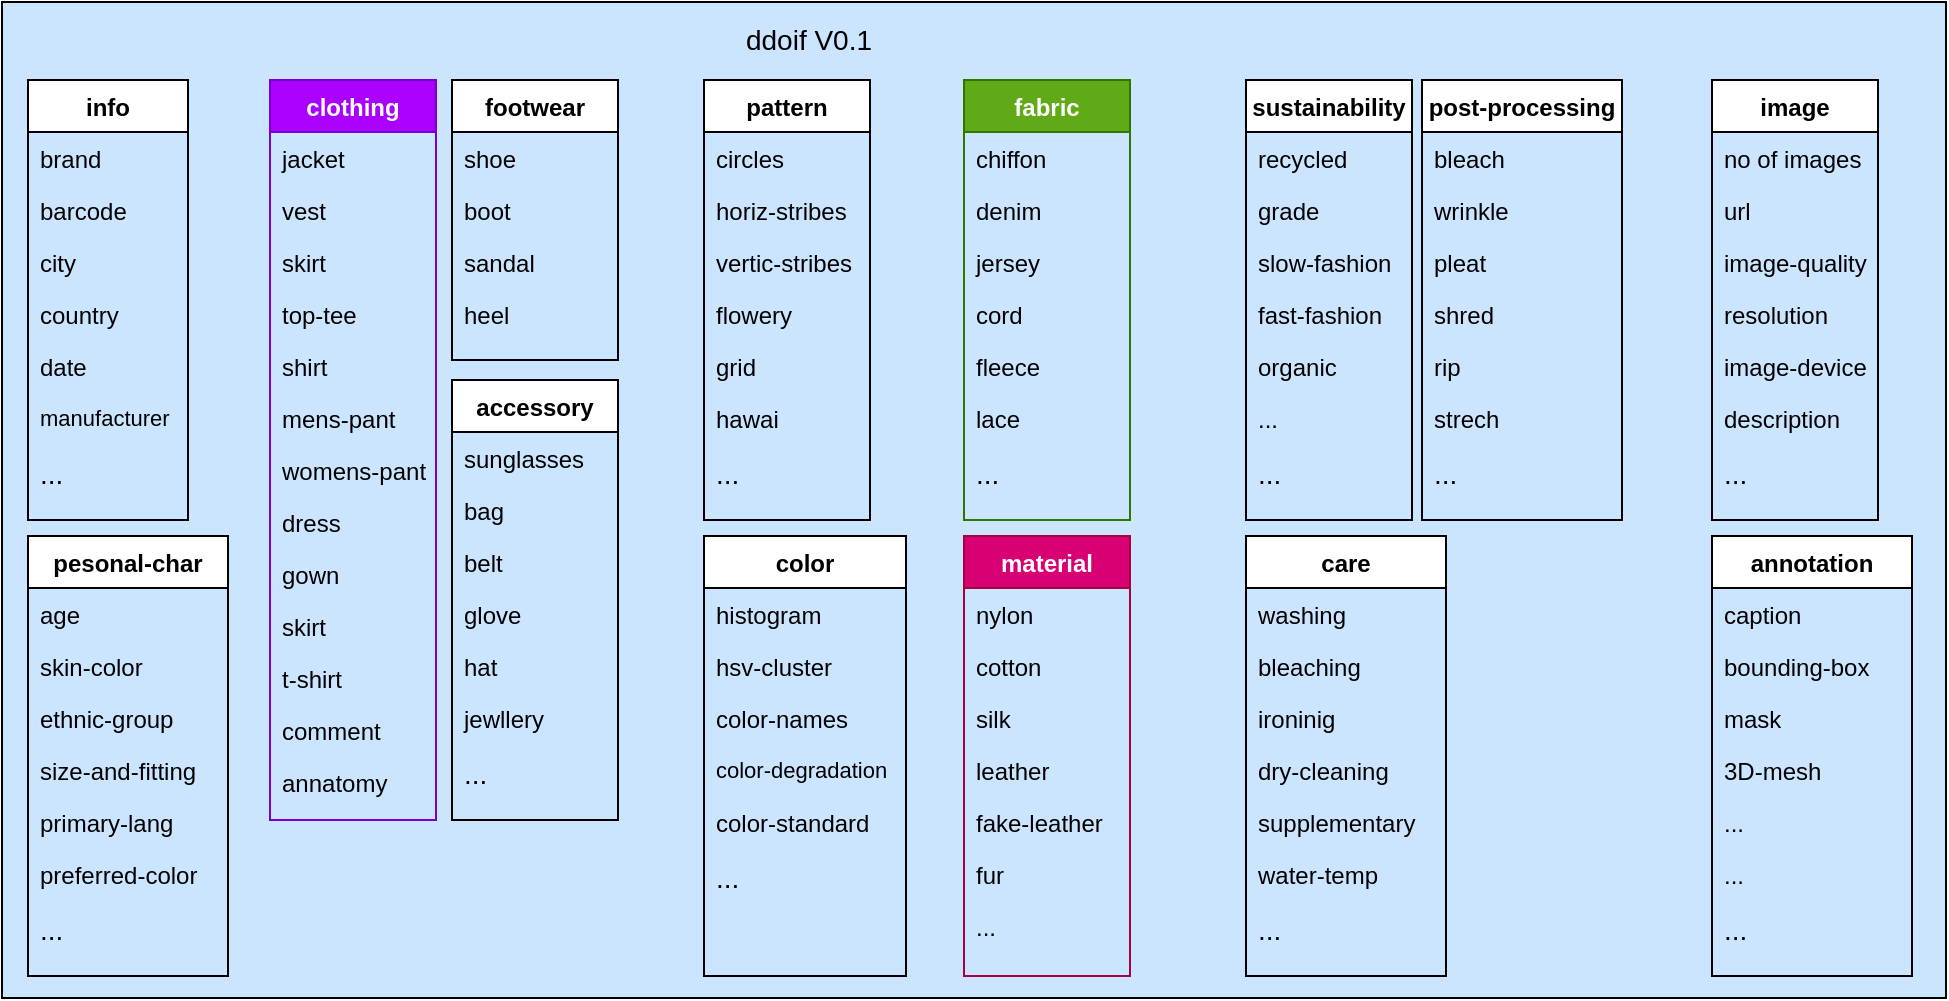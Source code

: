<mxfile version="13.0.3" type="device"><diagram id="C5RBs43oDa-KdzZeNtuy" name="Page-1"><mxGraphModel dx="1422" dy="822" grid="1" gridSize="10" guides="1" tooltips="1" connect="1" arrows="1" fold="1" page="1" pageScale="1" pageWidth="980" pageHeight="500" math="0" shadow="0"><root><mxCell id="WIyWlLk6GJQsqaUBKTNV-0"/><mxCell id="WIyWlLk6GJQsqaUBKTNV-1" parent="WIyWlLk6GJQsqaUBKTNV-0"/><mxCell id="ynW5jeTb449rgKrsrFKq-4" value="" style="rounded=0;whiteSpace=wrap;html=1;fillColor=#CCE5FF;" parent="WIyWlLk6GJQsqaUBKTNV-1" vertex="1"><mxGeometry x="5" y="1" width="972" height="498" as="geometry"/></mxCell><mxCell id="Gt9GPdNHDZttLSlLsD_g-49" value="ddoif V0.1" style="text;html=1;strokeColor=none;fillColor=none;align=center;verticalAlign=middle;whiteSpace=wrap;rounded=0;fontSize=14;" parent="WIyWlLk6GJQsqaUBKTNV-1" vertex="1"><mxGeometry x="344" y="10" width="129" height="20" as="geometry"/></mxCell><mxCell id="Gt9GPdNHDZttLSlLsD_g-87" value="care" style="swimlane;fontStyle=1;align=center;verticalAlign=top;childLayout=stackLayout;horizontal=1;startSize=26;horizontalStack=0;resizeParent=1;resizeLast=0;collapsible=1;marginBottom=0;rounded=0;shadow=0;strokeWidth=1;" parent="WIyWlLk6GJQsqaUBKTNV-1" vertex="1"><mxGeometry x="627" y="268" width="100" height="220" as="geometry"><mxRectangle x="230" y="140" width="160" height="26" as="alternateBounds"/></mxGeometry></mxCell><mxCell id="Gt9GPdNHDZttLSlLsD_g-88" value="washing" style="text;align=left;verticalAlign=top;spacingLeft=4;spacingRight=4;overflow=hidden;rotatable=0;points=[[0,0.5],[1,0.5]];portConstraint=eastwest;" parent="Gt9GPdNHDZttLSlLsD_g-87" vertex="1"><mxGeometry y="26" width="100" height="26" as="geometry"/></mxCell><mxCell id="Gt9GPdNHDZttLSlLsD_g-89" value="bleaching" style="text;align=left;verticalAlign=top;spacingLeft=4;spacingRight=4;overflow=hidden;rotatable=0;points=[[0,0.5],[1,0.5]];portConstraint=eastwest;rounded=0;shadow=0;html=0;" parent="Gt9GPdNHDZttLSlLsD_g-87" vertex="1"><mxGeometry y="52" width="100" height="26" as="geometry"/></mxCell><mxCell id="Gt9GPdNHDZttLSlLsD_g-90" value="ironinig" style="text;align=left;verticalAlign=top;spacingLeft=4;spacingRight=4;overflow=hidden;rotatable=0;points=[[0,0.5],[1,0.5]];portConstraint=eastwest;rounded=0;shadow=0;html=0;" parent="Gt9GPdNHDZttLSlLsD_g-87" vertex="1"><mxGeometry y="78" width="100" height="26" as="geometry"/></mxCell><mxCell id="Gt9GPdNHDZttLSlLsD_g-91" value="dry-cleaning" style="text;align=left;verticalAlign=top;spacingLeft=4;spacingRight=4;overflow=hidden;rotatable=0;points=[[0,0.5],[1,0.5]];portConstraint=eastwest;" parent="Gt9GPdNHDZttLSlLsD_g-87" vertex="1"><mxGeometry y="104" width="100" height="26" as="geometry"/></mxCell><mxCell id="Gt9GPdNHDZttLSlLsD_g-92" value="supplementary" style="text;align=left;verticalAlign=top;spacingLeft=4;spacingRight=4;overflow=hidden;rotatable=0;points=[[0,0.5],[1,0.5]];portConstraint=eastwest;" parent="Gt9GPdNHDZttLSlLsD_g-87" vertex="1"><mxGeometry y="130" width="100" height="26" as="geometry"/></mxCell><mxCell id="Gt9GPdNHDZttLSlLsD_g-93" value="water-temp" style="text;align=left;verticalAlign=top;spacingLeft=4;spacingRight=4;overflow=hidden;rotatable=0;points=[[0,0.5],[1,0.5]];portConstraint=eastwest;" parent="Gt9GPdNHDZttLSlLsD_g-87" vertex="1"><mxGeometry y="156" width="100" height="26" as="geometry"/></mxCell><mxCell id="Gt9GPdNHDZttLSlLsD_g-94" value="..." style="text;align=left;verticalAlign=top;spacingLeft=4;spacingRight=4;overflow=hidden;rotatable=0;points=[[0,0.5],[1,0.5]];portConstraint=eastwest;fontSize=14;" parent="Gt9GPdNHDZttLSlLsD_g-87" vertex="1"><mxGeometry y="182" width="100" height="26" as="geometry"/></mxCell><mxCell id="Gt9GPdNHDZttLSlLsD_g-95" value="pesonal-char" style="swimlane;fontStyle=1;align=center;verticalAlign=top;childLayout=stackLayout;horizontal=1;startSize=26;horizontalStack=0;resizeParent=1;resizeLast=0;collapsible=1;marginBottom=0;rounded=0;shadow=0;strokeWidth=1;" parent="WIyWlLk6GJQsqaUBKTNV-1" vertex="1"><mxGeometry x="18" y="268" width="100" height="220" as="geometry"><mxRectangle x="19" y="268" width="160" height="26" as="alternateBounds"/></mxGeometry></mxCell><mxCell id="Gt9GPdNHDZttLSlLsD_g-96" value="age" style="text;align=left;verticalAlign=top;spacingLeft=4;spacingRight=4;overflow=hidden;rotatable=0;points=[[0,0.5],[1,0.5]];portConstraint=eastwest;" parent="Gt9GPdNHDZttLSlLsD_g-95" vertex="1"><mxGeometry y="26" width="100" height="26" as="geometry"/></mxCell><mxCell id="Gt9GPdNHDZttLSlLsD_g-97" value="skin-color" style="text;align=left;verticalAlign=top;spacingLeft=4;spacingRight=4;overflow=hidden;rotatable=0;points=[[0,0.5],[1,0.5]];portConstraint=eastwest;rounded=0;shadow=0;html=0;" parent="Gt9GPdNHDZttLSlLsD_g-95" vertex="1"><mxGeometry y="52" width="100" height="26" as="geometry"/></mxCell><mxCell id="Gt9GPdNHDZttLSlLsD_g-98" value="ethnic-group" style="text;align=left;verticalAlign=top;spacingLeft=4;spacingRight=4;overflow=hidden;rotatable=0;points=[[0,0.5],[1,0.5]];portConstraint=eastwest;rounded=0;shadow=0;html=0;" parent="Gt9GPdNHDZttLSlLsD_g-95" vertex="1"><mxGeometry y="78" width="100" height="26" as="geometry"/></mxCell><mxCell id="Gt9GPdNHDZttLSlLsD_g-99" value="size-and-fitting" style="text;align=left;verticalAlign=top;spacingLeft=4;spacingRight=4;overflow=hidden;rotatable=0;points=[[0,0.5],[1,0.5]];portConstraint=eastwest;" parent="Gt9GPdNHDZttLSlLsD_g-95" vertex="1"><mxGeometry y="104" width="100" height="26" as="geometry"/></mxCell><mxCell id="Gt9GPdNHDZttLSlLsD_g-100" value="primary-lang" style="text;align=left;verticalAlign=top;spacingLeft=4;spacingRight=4;overflow=hidden;rotatable=0;points=[[0,0.5],[1,0.5]];portConstraint=eastwest;" parent="Gt9GPdNHDZttLSlLsD_g-95" vertex="1"><mxGeometry y="130" width="100" height="26" as="geometry"/></mxCell><mxCell id="Gt9GPdNHDZttLSlLsD_g-101" value="preferred-color" style="text;align=left;verticalAlign=top;spacingLeft=4;spacingRight=4;overflow=hidden;rotatable=0;points=[[0,0.5],[1,0.5]];portConstraint=eastwest;" parent="Gt9GPdNHDZttLSlLsD_g-95" vertex="1"><mxGeometry y="156" width="100" height="26" as="geometry"/></mxCell><mxCell id="Gt9GPdNHDZttLSlLsD_g-102" value="..." style="text;align=left;verticalAlign=top;spacingLeft=4;spacingRight=4;overflow=hidden;rotatable=0;points=[[0,0.5],[1,0.5]];portConstraint=eastwest;fontSize=14;" parent="Gt9GPdNHDZttLSlLsD_g-95" vertex="1"><mxGeometry y="182" width="100" height="26" as="geometry"/></mxCell><mxCell id="Gt9GPdNHDZttLSlLsD_g-111" value="post-processing" style="swimlane;fontStyle=1;align=center;verticalAlign=top;childLayout=stackLayout;horizontal=1;startSize=26;horizontalStack=0;resizeParent=1;resizeLast=0;collapsible=1;marginBottom=0;rounded=0;shadow=0;strokeWidth=1;" parent="WIyWlLk6GJQsqaUBKTNV-1" vertex="1"><mxGeometry x="715" y="40" width="100" height="220" as="geometry"><mxRectangle x="230" y="140" width="160" height="26" as="alternateBounds"/></mxGeometry></mxCell><mxCell id="Gt9GPdNHDZttLSlLsD_g-113" value="bleach" style="text;align=left;verticalAlign=top;spacingLeft=4;spacingRight=4;overflow=hidden;rotatable=0;points=[[0,0.5],[1,0.5]];portConstraint=eastwest;rounded=0;shadow=0;html=0;" parent="Gt9GPdNHDZttLSlLsD_g-111" vertex="1"><mxGeometry y="26" width="100" height="26" as="geometry"/></mxCell><mxCell id="Gt9GPdNHDZttLSlLsD_g-112" value="wrinkle" style="text;align=left;verticalAlign=top;spacingLeft=4;spacingRight=4;overflow=hidden;rotatable=0;points=[[0,0.5],[1,0.5]];portConstraint=eastwest;" parent="Gt9GPdNHDZttLSlLsD_g-111" vertex="1"><mxGeometry y="52" width="100" height="26" as="geometry"/></mxCell><mxCell id="Gt9GPdNHDZttLSlLsD_g-114" value="pleat" style="text;align=left;verticalAlign=top;spacingLeft=4;spacingRight=4;overflow=hidden;rotatable=0;points=[[0,0.5],[1,0.5]];portConstraint=eastwest;rounded=0;shadow=0;html=0;" parent="Gt9GPdNHDZttLSlLsD_g-111" vertex="1"><mxGeometry y="78" width="100" height="26" as="geometry"/></mxCell><mxCell id="Gt9GPdNHDZttLSlLsD_g-115" value="shred" style="text;align=left;verticalAlign=top;spacingLeft=4;spacingRight=4;overflow=hidden;rotatable=0;points=[[0,0.5],[1,0.5]];portConstraint=eastwest;" parent="Gt9GPdNHDZttLSlLsD_g-111" vertex="1"><mxGeometry y="104" width="100" height="26" as="geometry"/></mxCell><mxCell id="Gt9GPdNHDZttLSlLsD_g-116" value="rip" style="text;align=left;verticalAlign=top;spacingLeft=4;spacingRight=4;overflow=hidden;rotatable=0;points=[[0,0.5],[1,0.5]];portConstraint=eastwest;" parent="Gt9GPdNHDZttLSlLsD_g-111" vertex="1"><mxGeometry y="130" width="100" height="26" as="geometry"/></mxCell><mxCell id="Gt9GPdNHDZttLSlLsD_g-117" value="strech" style="text;align=left;verticalAlign=top;spacingLeft=4;spacingRight=4;overflow=hidden;rotatable=0;points=[[0,0.5],[1,0.5]];portConstraint=eastwest;" parent="Gt9GPdNHDZttLSlLsD_g-111" vertex="1"><mxGeometry y="156" width="100" height="26" as="geometry"/></mxCell><mxCell id="Gt9GPdNHDZttLSlLsD_g-118" value="..." style="text;align=left;verticalAlign=top;spacingLeft=4;spacingRight=4;overflow=hidden;rotatable=0;points=[[0,0.5],[1,0.5]];portConstraint=eastwest;fontSize=14;" parent="Gt9GPdNHDZttLSlLsD_g-111" vertex="1"><mxGeometry y="182" width="100" height="26" as="geometry"/></mxCell><mxCell id="zkfFHV4jXpPFQw0GAbJ--0" value="info" style="swimlane;fontStyle=1;align=center;verticalAlign=top;childLayout=stackLayout;horizontal=1;startSize=26;horizontalStack=0;resizeParent=1;resizeLast=0;collapsible=1;marginBottom=0;rounded=0;shadow=0;strokeWidth=1;" parent="WIyWlLk6GJQsqaUBKTNV-1" vertex="1"><mxGeometry x="18" y="40" width="80" height="220" as="geometry"><mxRectangle x="39" y="40" width="160" height="26" as="alternateBounds"/></mxGeometry></mxCell><mxCell id="zkfFHV4jXpPFQw0GAbJ--1" value="brand&#10;" style="text;align=left;verticalAlign=top;spacingLeft=4;spacingRight=4;overflow=hidden;rotatable=0;points=[[0,0.5],[1,0.5]];portConstraint=eastwest;" parent="zkfFHV4jXpPFQw0GAbJ--0" vertex="1"><mxGeometry y="26" width="80" height="26" as="geometry"/></mxCell><mxCell id="zkfFHV4jXpPFQw0GAbJ--2" value="barcode" style="text;align=left;verticalAlign=top;spacingLeft=4;spacingRight=4;overflow=hidden;rotatable=0;points=[[0,0.5],[1,0.5]];portConstraint=eastwest;rounded=0;shadow=0;html=0;strokeColor=none;" parent="zkfFHV4jXpPFQw0GAbJ--0" vertex="1"><mxGeometry y="52" width="80" height="26" as="geometry"/></mxCell><mxCell id="zkfFHV4jXpPFQw0GAbJ--3" value="city" style="text;align=left;verticalAlign=top;spacingLeft=4;spacingRight=4;overflow=hidden;rotatable=0;points=[[0,0.5],[1,0.5]];portConstraint=eastwest;rounded=0;shadow=0;html=0;" parent="zkfFHV4jXpPFQw0GAbJ--0" vertex="1"><mxGeometry y="78" width="80" height="26" as="geometry"/></mxCell><mxCell id="zkfFHV4jXpPFQw0GAbJ--5" value="country&#10;" style="text;align=left;verticalAlign=top;spacingLeft=4;spacingRight=4;overflow=hidden;rotatable=0;points=[[0,0.5],[1,0.5]];portConstraint=eastwest;" parent="zkfFHV4jXpPFQw0GAbJ--0" vertex="1"><mxGeometry y="104" width="80" height="26" as="geometry"/></mxCell><mxCell id="Gt9GPdNHDZttLSlLsD_g-5" value="date" style="text;align=left;verticalAlign=top;spacingLeft=4;spacingRight=4;overflow=hidden;rotatable=0;points=[[0,0.5],[1,0.5]];portConstraint=eastwest;" parent="zkfFHV4jXpPFQw0GAbJ--0" vertex="1"><mxGeometry y="130" width="80" height="26" as="geometry"/></mxCell><mxCell id="Gt9GPdNHDZttLSlLsD_g-14" value="manufacturer" style="text;align=left;verticalAlign=top;spacingLeft=4;spacingRight=4;overflow=hidden;rotatable=0;points=[[0,0.5],[1,0.5]];portConstraint=eastwest;fontSize=11;" parent="zkfFHV4jXpPFQw0GAbJ--0" vertex="1"><mxGeometry y="156" width="80" height="26" as="geometry"/></mxCell><mxCell id="Gt9GPdNHDZttLSlLsD_g-6" value="..." style="text;align=left;verticalAlign=top;spacingLeft=4;spacingRight=4;overflow=hidden;rotatable=0;points=[[0,0.5],[1,0.5]];portConstraint=eastwest;fontSize=14;" parent="zkfFHV4jXpPFQw0GAbJ--0" vertex="1"><mxGeometry y="182" width="80" height="28" as="geometry"/></mxCell><mxCell id="Gt9GPdNHDZttLSlLsD_g-32" value="pattern" style="swimlane;fontStyle=1;align=center;verticalAlign=top;childLayout=stackLayout;horizontal=1;startSize=26;horizontalStack=0;resizeParent=1;resizeLast=0;collapsible=1;marginBottom=0;rounded=0;shadow=0;strokeWidth=1;" parent="WIyWlLk6GJQsqaUBKTNV-1" vertex="1"><mxGeometry x="356" y="40" width="83" height="220" as="geometry"><mxRectangle x="230" y="140" width="160" height="26" as="alternateBounds"/></mxGeometry></mxCell><mxCell id="Gt9GPdNHDZttLSlLsD_g-33" value="circles" style="text;align=left;verticalAlign=top;spacingLeft=4;spacingRight=4;overflow=hidden;rotatable=0;points=[[0,0.5],[1,0.5]];portConstraint=eastwest;" parent="Gt9GPdNHDZttLSlLsD_g-32" vertex="1"><mxGeometry y="26" width="83" height="26" as="geometry"/></mxCell><mxCell id="Gt9GPdNHDZttLSlLsD_g-34" value="horiz-stribes" style="text;align=left;verticalAlign=top;spacingLeft=4;spacingRight=4;overflow=hidden;rotatable=0;points=[[0,0.5],[1,0.5]];portConstraint=eastwest;rounded=0;shadow=0;html=0;" parent="Gt9GPdNHDZttLSlLsD_g-32" vertex="1"><mxGeometry y="52" width="83" height="26" as="geometry"/></mxCell><mxCell id="Gt9GPdNHDZttLSlLsD_g-35" value="vertic-stribes" style="text;align=left;verticalAlign=top;spacingLeft=4;spacingRight=4;overflow=hidden;rotatable=0;points=[[0,0.5],[1,0.5]];portConstraint=eastwest;rounded=0;shadow=0;html=0;" parent="Gt9GPdNHDZttLSlLsD_g-32" vertex="1"><mxGeometry y="78" width="83" height="26" as="geometry"/></mxCell><mxCell id="Gt9GPdNHDZttLSlLsD_g-36" value="flowery" style="text;align=left;verticalAlign=top;spacingLeft=4;spacingRight=4;overflow=hidden;rotatable=0;points=[[0,0.5],[1,0.5]];portConstraint=eastwest;" parent="Gt9GPdNHDZttLSlLsD_g-32" vertex="1"><mxGeometry y="104" width="83" height="26" as="geometry"/></mxCell><mxCell id="Gt9GPdNHDZttLSlLsD_g-37" value="grid" style="text;align=left;verticalAlign=top;spacingLeft=4;spacingRight=4;overflow=hidden;rotatable=0;points=[[0,0.5],[1,0.5]];portConstraint=eastwest;" parent="Gt9GPdNHDZttLSlLsD_g-32" vertex="1"><mxGeometry y="130" width="83" height="26" as="geometry"/></mxCell><mxCell id="Gt9GPdNHDZttLSlLsD_g-38" value="hawai" style="text;align=left;verticalAlign=top;spacingLeft=4;spacingRight=4;overflow=hidden;rotatable=0;points=[[0,0.5],[1,0.5]];portConstraint=eastwest;" parent="Gt9GPdNHDZttLSlLsD_g-32" vertex="1"><mxGeometry y="156" width="83" height="26" as="geometry"/></mxCell><mxCell id="Gt9GPdNHDZttLSlLsD_g-39" value="..." style="text;align=left;verticalAlign=top;spacingLeft=4;spacingRight=4;overflow=hidden;rotatable=0;points=[[0,0.5],[1,0.5]];portConstraint=eastwest;fontSize=14;" parent="Gt9GPdNHDZttLSlLsD_g-32" vertex="1"><mxGeometry y="182" width="83" height="26" as="geometry"/></mxCell><mxCell id="Gt9GPdNHDZttLSlLsD_g-16" value="footwear" style="swimlane;fontStyle=1;align=center;verticalAlign=top;childLayout=stackLayout;horizontal=1;startSize=26;horizontalStack=0;resizeParent=1;resizeLast=0;collapsible=1;marginBottom=0;rounded=0;shadow=0;strokeWidth=1;" parent="WIyWlLk6GJQsqaUBKTNV-1" vertex="1"><mxGeometry x="230" y="40" width="83" height="140" as="geometry"><mxRectangle x="230" y="140" width="160" height="26" as="alternateBounds"/></mxGeometry></mxCell><mxCell id="Gt9GPdNHDZttLSlLsD_g-17" value="shoe" style="text;align=left;verticalAlign=top;spacingLeft=4;spacingRight=4;overflow=hidden;rotatable=0;points=[[0,0.5],[1,0.5]];portConstraint=eastwest;" parent="Gt9GPdNHDZttLSlLsD_g-16" vertex="1"><mxGeometry y="26" width="83" height="26" as="geometry"/></mxCell><mxCell id="Gt9GPdNHDZttLSlLsD_g-18" value="boot" style="text;align=left;verticalAlign=top;spacingLeft=4;spacingRight=4;overflow=hidden;rotatable=0;points=[[0,0.5],[1,0.5]];portConstraint=eastwest;rounded=0;shadow=0;html=0;" parent="Gt9GPdNHDZttLSlLsD_g-16" vertex="1"><mxGeometry y="52" width="83" height="26" as="geometry"/></mxCell><mxCell id="Gt9GPdNHDZttLSlLsD_g-19" value="sandal" style="text;align=left;verticalAlign=top;spacingLeft=4;spacingRight=4;overflow=hidden;rotatable=0;points=[[0,0.5],[1,0.5]];portConstraint=eastwest;rounded=0;shadow=0;html=0;" parent="Gt9GPdNHDZttLSlLsD_g-16" vertex="1"><mxGeometry y="78" width="83" height="26" as="geometry"/></mxCell><mxCell id="Gt9GPdNHDZttLSlLsD_g-20" value="heel" style="text;align=left;verticalAlign=top;spacingLeft=4;spacingRight=4;overflow=hidden;rotatable=0;points=[[0,0.5],[1,0.5]];portConstraint=eastwest;" parent="Gt9GPdNHDZttLSlLsD_g-16" vertex="1"><mxGeometry y="104" width="83" height="26" as="geometry"/></mxCell><mxCell id="Gt9GPdNHDZttLSlLsD_g-24" value="accessory" style="swimlane;fontStyle=1;align=center;verticalAlign=top;childLayout=stackLayout;horizontal=1;startSize=26;horizontalStack=0;resizeParent=1;resizeLast=0;collapsible=1;marginBottom=0;rounded=0;shadow=0;strokeWidth=1;" parent="WIyWlLk6GJQsqaUBKTNV-1" vertex="1"><mxGeometry x="230" y="190" width="83" height="220" as="geometry"><mxRectangle x="230" y="140" width="160" height="26" as="alternateBounds"/></mxGeometry></mxCell><mxCell id="Gt9GPdNHDZttLSlLsD_g-25" value="sunglasses" style="text;align=left;verticalAlign=top;spacingLeft=4;spacingRight=4;overflow=hidden;rotatable=0;points=[[0,0.5],[1,0.5]];portConstraint=eastwest;" parent="Gt9GPdNHDZttLSlLsD_g-24" vertex="1"><mxGeometry y="26" width="83" height="26" as="geometry"/></mxCell><mxCell id="Gt9GPdNHDZttLSlLsD_g-26" value="bag" style="text;align=left;verticalAlign=top;spacingLeft=4;spacingRight=4;overflow=hidden;rotatable=0;points=[[0,0.5],[1,0.5]];portConstraint=eastwest;rounded=0;shadow=0;html=0;" parent="Gt9GPdNHDZttLSlLsD_g-24" vertex="1"><mxGeometry y="52" width="83" height="26" as="geometry"/></mxCell><mxCell id="Gt9GPdNHDZttLSlLsD_g-27" value="belt" style="text;align=left;verticalAlign=top;spacingLeft=4;spacingRight=4;overflow=hidden;rotatable=0;points=[[0,0.5],[1,0.5]];portConstraint=eastwest;rounded=0;shadow=0;html=0;" parent="Gt9GPdNHDZttLSlLsD_g-24" vertex="1"><mxGeometry y="78" width="83" height="26" as="geometry"/></mxCell><mxCell id="Gt9GPdNHDZttLSlLsD_g-28" value="glove" style="text;align=left;verticalAlign=top;spacingLeft=4;spacingRight=4;overflow=hidden;rotatable=0;points=[[0,0.5],[1,0.5]];portConstraint=eastwest;" parent="Gt9GPdNHDZttLSlLsD_g-24" vertex="1"><mxGeometry y="104" width="83" height="26" as="geometry"/></mxCell><mxCell id="Gt9GPdNHDZttLSlLsD_g-29" value="hat" style="text;align=left;verticalAlign=top;spacingLeft=4;spacingRight=4;overflow=hidden;rotatable=0;points=[[0,0.5],[1,0.5]];portConstraint=eastwest;" parent="Gt9GPdNHDZttLSlLsD_g-24" vertex="1"><mxGeometry y="130" width="83" height="26" as="geometry"/></mxCell><mxCell id="Gt9GPdNHDZttLSlLsD_g-30" value="jewllery" style="text;align=left;verticalAlign=top;spacingLeft=4;spacingRight=4;overflow=hidden;rotatable=0;points=[[0,0.5],[1,0.5]];portConstraint=eastwest;" parent="Gt9GPdNHDZttLSlLsD_g-24" vertex="1"><mxGeometry y="156" width="83" height="26" as="geometry"/></mxCell><mxCell id="Gt9GPdNHDZttLSlLsD_g-31" value="..." style="text;align=left;verticalAlign=top;spacingLeft=4;spacingRight=4;overflow=hidden;rotatable=0;points=[[0,0.5],[1,0.5]];portConstraint=eastwest;fontSize=14;" parent="Gt9GPdNHDZttLSlLsD_g-24" vertex="1"><mxGeometry y="182" width="83" height="26" as="geometry"/></mxCell><mxCell id="Gt9GPdNHDZttLSlLsD_g-103" value="color" style="swimlane;fontStyle=1;align=center;verticalAlign=top;childLayout=stackLayout;horizontal=1;startSize=26;horizontalStack=0;resizeParent=1;resizeLast=0;collapsible=1;marginBottom=0;rounded=0;shadow=0;strokeWidth=1;" parent="WIyWlLk6GJQsqaUBKTNV-1" vertex="1"><mxGeometry x="356" y="268" width="101" height="220" as="geometry"><mxRectangle x="230" y="140" width="160" height="26" as="alternateBounds"/></mxGeometry></mxCell><mxCell id="Gt9GPdNHDZttLSlLsD_g-104" value="histogram" style="text;align=left;verticalAlign=top;spacingLeft=4;spacingRight=4;overflow=hidden;rotatable=0;points=[[0,0.5],[1,0.5]];portConstraint=eastwest;" parent="Gt9GPdNHDZttLSlLsD_g-103" vertex="1"><mxGeometry y="26" width="101" height="26" as="geometry"/></mxCell><mxCell id="Gt9GPdNHDZttLSlLsD_g-105" value="hsv-cluster" style="text;align=left;verticalAlign=top;spacingLeft=4;spacingRight=4;overflow=hidden;rotatable=0;points=[[0,0.5],[1,0.5]];portConstraint=eastwest;rounded=0;shadow=0;html=0;" parent="Gt9GPdNHDZttLSlLsD_g-103" vertex="1"><mxGeometry y="52" width="101" height="26" as="geometry"/></mxCell><mxCell id="Gt9GPdNHDZttLSlLsD_g-106" value="color-names" style="text;align=left;verticalAlign=top;spacingLeft=4;spacingRight=4;overflow=hidden;rotatable=0;points=[[0,0.5],[1,0.5]];portConstraint=eastwest;rounded=0;shadow=0;html=0;" parent="Gt9GPdNHDZttLSlLsD_g-103" vertex="1"><mxGeometry y="78" width="101" height="26" as="geometry"/></mxCell><mxCell id="Gt9GPdNHDZttLSlLsD_g-107" value="color-degradation" style="text;align=left;verticalAlign=top;spacingLeft=4;spacingRight=4;overflow=hidden;rotatable=0;points=[[0,0.5],[1,0.5]];portConstraint=eastwest;fontSize=11;" parent="Gt9GPdNHDZttLSlLsD_g-103" vertex="1"><mxGeometry y="104" width="101" height="26" as="geometry"/></mxCell><mxCell id="Gt9GPdNHDZttLSlLsD_g-108" value="color-standard" style="text;align=left;verticalAlign=top;spacingLeft=4;spacingRight=4;overflow=hidden;rotatable=0;points=[[0,0.5],[1,0.5]];portConstraint=eastwest;" parent="Gt9GPdNHDZttLSlLsD_g-103" vertex="1"><mxGeometry y="130" width="101" height="26" as="geometry"/></mxCell><mxCell id="Gt9GPdNHDZttLSlLsD_g-110" value="..." style="text;align=left;verticalAlign=top;spacingLeft=4;spacingRight=4;overflow=hidden;rotatable=0;points=[[0,0.5],[1,0.5]];portConstraint=eastwest;fontSize=14;" parent="Gt9GPdNHDZttLSlLsD_g-103" vertex="1"><mxGeometry y="156" width="101" height="26" as="geometry"/></mxCell><mxCell id="Gt9GPdNHDZttLSlLsD_g-79" value="sustainability" style="swimlane;fontStyle=1;align=center;verticalAlign=top;childLayout=stackLayout;horizontal=1;startSize=26;horizontalStack=0;resizeParent=1;resizeLast=0;collapsible=1;marginBottom=0;rounded=0;shadow=0;strokeWidth=1;" parent="WIyWlLk6GJQsqaUBKTNV-1" vertex="1"><mxGeometry x="627" y="40" width="83" height="220" as="geometry"><mxRectangle x="440" y="268" width="160" height="26" as="alternateBounds"/></mxGeometry></mxCell><mxCell id="Gt9GPdNHDZttLSlLsD_g-80" value="recycled" style="text;align=left;verticalAlign=top;spacingLeft=4;spacingRight=4;overflow=hidden;rotatable=0;points=[[0,0.5],[1,0.5]];portConstraint=eastwest;" parent="Gt9GPdNHDZttLSlLsD_g-79" vertex="1"><mxGeometry y="26" width="83" height="26" as="geometry"/></mxCell><mxCell id="Gt9GPdNHDZttLSlLsD_g-81" value="grade" style="text;align=left;verticalAlign=top;spacingLeft=4;spacingRight=4;overflow=hidden;rotatable=0;points=[[0,0.5],[1,0.5]];portConstraint=eastwest;rounded=0;shadow=0;html=0;" parent="Gt9GPdNHDZttLSlLsD_g-79" vertex="1"><mxGeometry y="52" width="83" height="26" as="geometry"/></mxCell><mxCell id="Gt9GPdNHDZttLSlLsD_g-82" value="slow-fashion" style="text;align=left;verticalAlign=top;spacingLeft=4;spacingRight=4;overflow=hidden;rotatable=0;points=[[0,0.5],[1,0.5]];portConstraint=eastwest;rounded=0;shadow=0;html=0;" parent="Gt9GPdNHDZttLSlLsD_g-79" vertex="1"><mxGeometry y="78" width="83" height="26" as="geometry"/></mxCell><mxCell id="Gt9GPdNHDZttLSlLsD_g-83" value="fast-fashion" style="text;align=left;verticalAlign=top;spacingLeft=4;spacingRight=4;overflow=hidden;rotatable=0;points=[[0,0.5],[1,0.5]];portConstraint=eastwest;" parent="Gt9GPdNHDZttLSlLsD_g-79" vertex="1"><mxGeometry y="104" width="83" height="26" as="geometry"/></mxCell><mxCell id="Gt9GPdNHDZttLSlLsD_g-84" value="organic" style="text;align=left;verticalAlign=top;spacingLeft=4;spacingRight=4;overflow=hidden;rotatable=0;points=[[0,0.5],[1,0.5]];portConstraint=eastwest;" parent="Gt9GPdNHDZttLSlLsD_g-79" vertex="1"><mxGeometry y="130" width="83" height="26" as="geometry"/></mxCell><mxCell id="Gt9GPdNHDZttLSlLsD_g-85" value="..." style="text;align=left;verticalAlign=top;spacingLeft=4;spacingRight=4;overflow=hidden;rotatable=0;points=[[0,0.5],[1,0.5]];portConstraint=eastwest;" parent="Gt9GPdNHDZttLSlLsD_g-79" vertex="1"><mxGeometry y="156" width="83" height="26" as="geometry"/></mxCell><mxCell id="Gt9GPdNHDZttLSlLsD_g-86" value="..." style="text;align=left;verticalAlign=top;spacingLeft=4;spacingRight=4;overflow=hidden;rotatable=0;points=[[0,0.5],[1,0.5]];portConstraint=eastwest;fontSize=14;" parent="Gt9GPdNHDZttLSlLsD_g-79" vertex="1"><mxGeometry y="182" width="83" height="26" as="geometry"/></mxCell><mxCell id="Gt9GPdNHDZttLSlLsD_g-58" value="fabric" style="swimlane;fontStyle=1;align=center;verticalAlign=top;childLayout=stackLayout;horizontal=1;startSize=26;horizontalStack=0;resizeParent=1;resizeLast=0;collapsible=1;marginBottom=0;rounded=0;shadow=0;strokeWidth=1;fillColor=#60a917;strokeColor=#2D7600;fontColor=#ffffff;" parent="WIyWlLk6GJQsqaUBKTNV-1" vertex="1"><mxGeometry x="486" y="40" width="83" height="220" as="geometry"><mxRectangle x="140" y="268" width="160" height="26" as="alternateBounds"/></mxGeometry></mxCell><mxCell id="Gt9GPdNHDZttLSlLsD_g-59" value="chiffon" style="text;align=left;verticalAlign=top;spacingLeft=4;spacingRight=4;overflow=hidden;rotatable=0;points=[[0,0.5],[1,0.5]];portConstraint=eastwest;" parent="Gt9GPdNHDZttLSlLsD_g-58" vertex="1"><mxGeometry y="26" width="83" height="26" as="geometry"/></mxCell><mxCell id="Gt9GPdNHDZttLSlLsD_g-60" value="denim" style="text;align=left;verticalAlign=top;spacingLeft=4;spacingRight=4;overflow=hidden;rotatable=0;points=[[0,0.5],[1,0.5]];portConstraint=eastwest;rounded=0;shadow=0;html=0;" parent="Gt9GPdNHDZttLSlLsD_g-58" vertex="1"><mxGeometry y="52" width="83" height="26" as="geometry"/></mxCell><mxCell id="Gt9GPdNHDZttLSlLsD_g-61" value="jersey" style="text;align=left;verticalAlign=top;spacingLeft=4;spacingRight=4;overflow=hidden;rotatable=0;points=[[0,0.5],[1,0.5]];portConstraint=eastwest;rounded=0;shadow=0;html=0;" parent="Gt9GPdNHDZttLSlLsD_g-58" vertex="1"><mxGeometry y="78" width="83" height="26" as="geometry"/></mxCell><mxCell id="Gt9GPdNHDZttLSlLsD_g-62" value="cord" style="text;align=left;verticalAlign=top;spacingLeft=4;spacingRight=4;overflow=hidden;rotatable=0;points=[[0,0.5],[1,0.5]];portConstraint=eastwest;" parent="Gt9GPdNHDZttLSlLsD_g-58" vertex="1"><mxGeometry y="104" width="83" height="26" as="geometry"/></mxCell><mxCell id="Gt9GPdNHDZttLSlLsD_g-63" value="fleece" style="text;align=left;verticalAlign=top;spacingLeft=4;spacingRight=4;overflow=hidden;rotatable=0;points=[[0,0.5],[1,0.5]];portConstraint=eastwest;" parent="Gt9GPdNHDZttLSlLsD_g-58" vertex="1"><mxGeometry y="130" width="83" height="26" as="geometry"/></mxCell><mxCell id="Gt9GPdNHDZttLSlLsD_g-64" value="lace" style="text;align=left;verticalAlign=top;spacingLeft=4;spacingRight=4;overflow=hidden;rotatable=0;points=[[0,0.5],[1,0.5]];portConstraint=eastwest;" parent="Gt9GPdNHDZttLSlLsD_g-58" vertex="1"><mxGeometry y="156" width="83" height="26" as="geometry"/></mxCell><mxCell id="Gt9GPdNHDZttLSlLsD_g-65" value="..." style="text;align=left;verticalAlign=top;spacingLeft=4;spacingRight=4;overflow=hidden;rotatable=0;points=[[0,0.5],[1,0.5]];portConstraint=eastwest;fontSize=14;" parent="Gt9GPdNHDZttLSlLsD_g-58" vertex="1"><mxGeometry y="182" width="83" height="26" as="geometry"/></mxCell><mxCell id="Gt9GPdNHDZttLSlLsD_g-66" value="material" style="swimlane;fontStyle=1;align=center;verticalAlign=top;childLayout=stackLayout;horizontal=1;startSize=26;horizontalStack=0;resizeParent=1;resizeLast=0;collapsible=1;marginBottom=0;rounded=0;shadow=0;strokeWidth=1;fillColor=#d80073;strokeColor=#A50040;fontColor=#ffffff;" parent="WIyWlLk6GJQsqaUBKTNV-1" vertex="1"><mxGeometry x="486" y="268" width="83" height="220" as="geometry"><mxRectangle x="240" y="268" width="160" height="26" as="alternateBounds"/></mxGeometry></mxCell><mxCell id="Gt9GPdNHDZttLSlLsD_g-67" value="nylon" style="text;align=left;verticalAlign=top;spacingLeft=4;spacingRight=4;overflow=hidden;rotatable=0;points=[[0,0.5],[1,0.5]];portConstraint=eastwest;" parent="Gt9GPdNHDZttLSlLsD_g-66" vertex="1"><mxGeometry y="26" width="83" height="26" as="geometry"/></mxCell><mxCell id="Gt9GPdNHDZttLSlLsD_g-68" value="cotton" style="text;align=left;verticalAlign=top;spacingLeft=4;spacingRight=4;overflow=hidden;rotatable=0;points=[[0,0.5],[1,0.5]];portConstraint=eastwest;rounded=0;shadow=0;html=0;" parent="Gt9GPdNHDZttLSlLsD_g-66" vertex="1"><mxGeometry y="52" width="83" height="26" as="geometry"/></mxCell><mxCell id="Gt9GPdNHDZttLSlLsD_g-69" value="silk" style="text;align=left;verticalAlign=top;spacingLeft=4;spacingRight=4;overflow=hidden;rotatable=0;points=[[0,0.5],[1,0.5]];portConstraint=eastwest;rounded=0;shadow=0;html=0;" parent="Gt9GPdNHDZttLSlLsD_g-66" vertex="1"><mxGeometry y="78" width="83" height="26" as="geometry"/></mxCell><mxCell id="Gt9GPdNHDZttLSlLsD_g-70" value="leather" style="text;align=left;verticalAlign=top;spacingLeft=4;spacingRight=4;overflow=hidden;rotatable=0;points=[[0,0.5],[1,0.5]];portConstraint=eastwest;" parent="Gt9GPdNHDZttLSlLsD_g-66" vertex="1"><mxGeometry y="104" width="83" height="26" as="geometry"/></mxCell><mxCell id="Gt9GPdNHDZttLSlLsD_g-137" value="fake-leather" style="text;align=left;verticalAlign=top;spacingLeft=4;spacingRight=4;overflow=hidden;rotatable=0;points=[[0,0.5],[1,0.5]];portConstraint=eastwest;" parent="Gt9GPdNHDZttLSlLsD_g-66" vertex="1"><mxGeometry y="130" width="83" height="26" as="geometry"/></mxCell><mxCell id="Gt9GPdNHDZttLSlLsD_g-138" value="fur" style="text;align=left;verticalAlign=top;spacingLeft=4;spacingRight=4;overflow=hidden;rotatable=0;points=[[0,0.5],[1,0.5]];portConstraint=eastwest;" parent="Gt9GPdNHDZttLSlLsD_g-66" vertex="1"><mxGeometry y="156" width="83" height="26" as="geometry"/></mxCell><mxCell id="s0w856ZKBZLOrA0o3hVU-12" value="..." style="text;align=left;verticalAlign=top;spacingLeft=4;spacingRight=4;overflow=hidden;rotatable=0;points=[[0,0.5],[1,0.5]];portConstraint=eastwest;" parent="Gt9GPdNHDZttLSlLsD_g-66" vertex="1"><mxGeometry y="182" width="83" height="26" as="geometry"/></mxCell><mxCell id="Gt9GPdNHDZttLSlLsD_g-71" value="image" style="swimlane;fontStyle=1;align=center;verticalAlign=top;childLayout=stackLayout;horizontal=1;startSize=26;horizontalStack=0;resizeParent=1;resizeLast=0;collapsible=1;marginBottom=0;rounded=0;shadow=0;strokeWidth=1;" parent="WIyWlLk6GJQsqaUBKTNV-1" vertex="1"><mxGeometry x="860" y="40" width="83" height="220" as="geometry"><mxRectangle x="340" y="268" width="160" height="26" as="alternateBounds"/></mxGeometry></mxCell><mxCell id="Gt9GPdNHDZttLSlLsD_g-72" value="no of images" style="text;align=left;verticalAlign=top;spacingLeft=4;spacingRight=4;overflow=hidden;rotatable=0;points=[[0,0.5],[1,0.5]];portConstraint=eastwest;" parent="Gt9GPdNHDZttLSlLsD_g-71" vertex="1"><mxGeometry y="26" width="83" height="26" as="geometry"/></mxCell><mxCell id="Gt9GPdNHDZttLSlLsD_g-73" value="url" style="text;align=left;verticalAlign=top;spacingLeft=4;spacingRight=4;overflow=hidden;rotatable=0;points=[[0,0.5],[1,0.5]];portConstraint=eastwest;rounded=0;shadow=0;html=0;" parent="Gt9GPdNHDZttLSlLsD_g-71" vertex="1"><mxGeometry y="52" width="83" height="26" as="geometry"/></mxCell><mxCell id="Gt9GPdNHDZttLSlLsD_g-74" value="image-quality" style="text;align=left;verticalAlign=top;spacingLeft=4;spacingRight=4;overflow=hidden;rotatable=0;points=[[0,0.5],[1,0.5]];portConstraint=eastwest;rounded=0;shadow=0;html=0;" parent="Gt9GPdNHDZttLSlLsD_g-71" vertex="1"><mxGeometry y="78" width="83" height="26" as="geometry"/></mxCell><mxCell id="Gt9GPdNHDZttLSlLsD_g-75" value="resolution" style="text;align=left;verticalAlign=top;spacingLeft=4;spacingRight=4;overflow=hidden;rotatable=0;points=[[0,0.5],[1,0.5]];portConstraint=eastwest;" parent="Gt9GPdNHDZttLSlLsD_g-71" vertex="1"><mxGeometry y="104" width="83" height="26" as="geometry"/></mxCell><mxCell id="Gt9GPdNHDZttLSlLsD_g-76" value="image-device" style="text;align=left;verticalAlign=top;spacingLeft=4;spacingRight=4;overflow=hidden;rotatable=0;points=[[0,0.5],[1,0.5]];portConstraint=eastwest;" parent="Gt9GPdNHDZttLSlLsD_g-71" vertex="1"><mxGeometry y="130" width="83" height="26" as="geometry"/></mxCell><mxCell id="Gt9GPdNHDZttLSlLsD_g-77" value="description" style="text;align=left;verticalAlign=top;spacingLeft=4;spacingRight=4;overflow=hidden;rotatable=0;points=[[0,0.5],[1,0.5]];portConstraint=eastwest;" parent="Gt9GPdNHDZttLSlLsD_g-71" vertex="1"><mxGeometry y="156" width="83" height="26" as="geometry"/></mxCell><mxCell id="Gt9GPdNHDZttLSlLsD_g-78" value="..." style="text;align=left;verticalAlign=top;spacingLeft=4;spacingRight=4;overflow=hidden;rotatable=0;points=[[0,0.5],[1,0.5]];portConstraint=eastwest;fontSize=14;" parent="Gt9GPdNHDZttLSlLsD_g-71" vertex="1"><mxGeometry y="182" width="83" height="26" as="geometry"/></mxCell><mxCell id="Gt9GPdNHDZttLSlLsD_g-119" value="annotation" style="swimlane;fontStyle=1;align=center;verticalAlign=top;childLayout=stackLayout;horizontal=1;startSize=26;horizontalStack=0;resizeParent=1;resizeLast=0;collapsible=1;marginBottom=0;rounded=0;shadow=0;strokeWidth=1;" parent="WIyWlLk6GJQsqaUBKTNV-1" vertex="1"><mxGeometry x="860" y="268" width="100" height="220" as="geometry"><mxRectangle x="230" y="140" width="160" height="26" as="alternateBounds"/></mxGeometry></mxCell><mxCell id="Gt9GPdNHDZttLSlLsD_g-120" value="caption" style="text;align=left;verticalAlign=top;spacingLeft=4;spacingRight=4;overflow=hidden;rotatable=0;points=[[0,0.5],[1,0.5]];portConstraint=eastwest;" parent="Gt9GPdNHDZttLSlLsD_g-119" vertex="1"><mxGeometry y="26" width="100" height="26" as="geometry"/></mxCell><mxCell id="Gt9GPdNHDZttLSlLsD_g-121" value="bounding-box" style="text;align=left;verticalAlign=top;spacingLeft=4;spacingRight=4;overflow=hidden;rotatable=0;points=[[0,0.5],[1,0.5]];portConstraint=eastwest;rounded=0;shadow=0;html=0;" parent="Gt9GPdNHDZttLSlLsD_g-119" vertex="1"><mxGeometry y="52" width="100" height="26" as="geometry"/></mxCell><mxCell id="Gt9GPdNHDZttLSlLsD_g-122" value="mask" style="text;align=left;verticalAlign=top;spacingLeft=4;spacingRight=4;overflow=hidden;rotatable=0;points=[[0,0.5],[1,0.5]];portConstraint=eastwest;rounded=0;shadow=0;html=0;" parent="Gt9GPdNHDZttLSlLsD_g-119" vertex="1"><mxGeometry y="78" width="100" height="26" as="geometry"/></mxCell><mxCell id="Gt9GPdNHDZttLSlLsD_g-123" value="3D-mesh" style="text;align=left;verticalAlign=top;spacingLeft=4;spacingRight=4;overflow=hidden;rotatable=0;points=[[0,0.5],[1,0.5]];portConstraint=eastwest;" parent="Gt9GPdNHDZttLSlLsD_g-119" vertex="1"><mxGeometry y="104" width="100" height="26" as="geometry"/></mxCell><mxCell id="Gt9GPdNHDZttLSlLsD_g-124" value="..." style="text;align=left;verticalAlign=top;spacingLeft=4;spacingRight=4;overflow=hidden;rotatable=0;points=[[0,0.5],[1,0.5]];portConstraint=eastwest;" parent="Gt9GPdNHDZttLSlLsD_g-119" vertex="1"><mxGeometry y="130" width="100" height="26" as="geometry"/></mxCell><mxCell id="Gt9GPdNHDZttLSlLsD_g-125" value="..." style="text;align=left;verticalAlign=top;spacingLeft=4;spacingRight=4;overflow=hidden;rotatable=0;points=[[0,0.5],[1,0.5]];portConstraint=eastwest;" parent="Gt9GPdNHDZttLSlLsD_g-119" vertex="1"><mxGeometry y="156" width="100" height="26" as="geometry"/></mxCell><mxCell id="Gt9GPdNHDZttLSlLsD_g-126" value="..." style="text;align=left;verticalAlign=top;spacingLeft=4;spacingRight=4;overflow=hidden;rotatable=0;points=[[0,0.5],[1,0.5]];portConstraint=eastwest;fontSize=14;" parent="Gt9GPdNHDZttLSlLsD_g-119" vertex="1"><mxGeometry y="182" width="100" height="26" as="geometry"/></mxCell><mxCell id="s0w856ZKBZLOrA0o3hVU-13" value="clothing" style="swimlane;fontStyle=1;align=center;verticalAlign=top;childLayout=stackLayout;horizontal=1;startSize=26;horizontalStack=0;resizeParent=1;resizeLast=0;collapsible=1;marginBottom=0;rounded=0;shadow=0;strokeWidth=1;fillColor=#aa00ff;strokeColor=#7700CC;fontColor=#ffffff;" parent="WIyWlLk6GJQsqaUBKTNV-1" vertex="1"><mxGeometry x="139" y="40" width="83" height="370" as="geometry"><mxRectangle x="140" y="40" width="160" height="26" as="alternateBounds"/></mxGeometry></mxCell><mxCell id="s0w856ZKBZLOrA0o3hVU-14" value="jacket" style="text;align=left;verticalAlign=top;spacingLeft=4;spacingRight=4;overflow=hidden;rotatable=0;points=[[0,0.5],[1,0.5]];portConstraint=eastwest;" parent="s0w856ZKBZLOrA0o3hVU-13" vertex="1"><mxGeometry y="26" width="83" height="26" as="geometry"/></mxCell><mxCell id="s0w856ZKBZLOrA0o3hVU-15" value="vest" style="text;align=left;verticalAlign=top;spacingLeft=4;spacingRight=4;overflow=hidden;rotatable=0;points=[[0,0.5],[1,0.5]];portConstraint=eastwest;rounded=0;shadow=0;html=0;" parent="s0w856ZKBZLOrA0o3hVU-13" vertex="1"><mxGeometry y="52" width="83" height="26" as="geometry"/></mxCell><mxCell id="s0w856ZKBZLOrA0o3hVU-16" value="skirt" style="text;align=left;verticalAlign=top;spacingLeft=4;spacingRight=4;overflow=hidden;rotatable=0;points=[[0,0.5],[1,0.5]];portConstraint=eastwest;rounded=0;shadow=0;html=0;" parent="s0w856ZKBZLOrA0o3hVU-13" vertex="1"><mxGeometry y="78" width="83" height="26" as="geometry"/></mxCell><mxCell id="s0w856ZKBZLOrA0o3hVU-17" value="top-tee" style="text;align=left;verticalAlign=top;spacingLeft=4;spacingRight=4;overflow=hidden;rotatable=0;points=[[0,0.5],[1,0.5]];portConstraint=eastwest;" parent="s0w856ZKBZLOrA0o3hVU-13" vertex="1"><mxGeometry y="104" width="83" height="26" as="geometry"/></mxCell><mxCell id="s0w856ZKBZLOrA0o3hVU-18" value="shirt" style="text;align=left;verticalAlign=top;spacingLeft=4;spacingRight=4;overflow=hidden;rotatable=0;points=[[0,0.5],[1,0.5]];portConstraint=eastwest;" parent="s0w856ZKBZLOrA0o3hVU-13" vertex="1"><mxGeometry y="130" width="83" height="26" as="geometry"/></mxCell><mxCell id="s0w856ZKBZLOrA0o3hVU-19" value="mens-pant" style="text;align=left;verticalAlign=top;spacingLeft=4;spacingRight=4;overflow=hidden;rotatable=0;points=[[0,0.5],[1,0.5]];portConstraint=eastwest;" parent="s0w856ZKBZLOrA0o3hVU-13" vertex="1"><mxGeometry y="156" width="83" height="26" as="geometry"/></mxCell><mxCell id="s0w856ZKBZLOrA0o3hVU-20" value="womens-pant" style="text;align=left;verticalAlign=top;spacingLeft=4;spacingRight=4;overflow=hidden;rotatable=0;points=[[0,0.5],[1,0.5]];portConstraint=eastwest;" parent="s0w856ZKBZLOrA0o3hVU-13" vertex="1"><mxGeometry y="182" width="83" height="26" as="geometry"/></mxCell><mxCell id="s0w856ZKBZLOrA0o3hVU-21" value="dress" style="text;align=left;verticalAlign=top;spacingLeft=4;spacingRight=4;overflow=hidden;rotatable=0;points=[[0,0.5],[1,0.5]];portConstraint=eastwest;" parent="s0w856ZKBZLOrA0o3hVU-13" vertex="1"><mxGeometry y="208" width="83" height="26" as="geometry"/></mxCell><mxCell id="s0w856ZKBZLOrA0o3hVU-22" value="gown&#10;" style="text;align=left;verticalAlign=top;spacingLeft=4;spacingRight=4;overflow=hidden;rotatable=0;points=[[0,0.5],[1,0.5]];portConstraint=eastwest;rounded=0;shadow=0;html=0;" parent="s0w856ZKBZLOrA0o3hVU-13" vertex="1"><mxGeometry y="234" width="83" height="26" as="geometry"/></mxCell><mxCell id="s0w856ZKBZLOrA0o3hVU-23" value="skirt" style="text;align=left;verticalAlign=top;spacingLeft=4;spacingRight=4;overflow=hidden;rotatable=0;points=[[0,0.5],[1,0.5]];portConstraint=eastwest;rounded=0;shadow=0;html=0;" parent="s0w856ZKBZLOrA0o3hVU-13" vertex="1"><mxGeometry y="260" width="83" height="26" as="geometry"/></mxCell><mxCell id="s0w856ZKBZLOrA0o3hVU-24" value="t-shirt" style="text;align=left;verticalAlign=top;spacingLeft=4;spacingRight=4;overflow=hidden;rotatable=0;points=[[0,0.5],[1,0.5]];portConstraint=eastwest;" parent="s0w856ZKBZLOrA0o3hVU-13" vertex="1"><mxGeometry y="286" width="83" height="26" as="geometry"/></mxCell><mxCell id="s0w856ZKBZLOrA0o3hVU-25" value="comment" style="text;align=left;verticalAlign=top;spacingLeft=4;spacingRight=4;overflow=hidden;rotatable=0;points=[[0,0.5],[1,0.5]];portConstraint=eastwest;" parent="s0w856ZKBZLOrA0o3hVU-13" vertex="1"><mxGeometry y="312" width="83" height="26" as="geometry"/></mxCell><mxCell id="s0w856ZKBZLOrA0o3hVU-26" value="annatomy" style="text;align=left;verticalAlign=top;spacingLeft=4;spacingRight=4;overflow=hidden;rotatable=0;points=[[0,0.5],[1,0.5]];portConstraint=eastwest;" parent="s0w856ZKBZLOrA0o3hVU-13" vertex="1"><mxGeometry y="338" width="83" height="22" as="geometry"/></mxCell></root></mxGraphModel></diagram></mxfile>